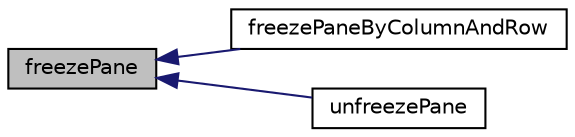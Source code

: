 digraph "freezePane"
{
  edge [fontname="Helvetica",fontsize="10",labelfontname="Helvetica",labelfontsize="10"];
  node [fontname="Helvetica",fontsize="10",shape=record];
  rankdir="LR";
  Node136 [label="freezePane",height=0.2,width=0.4,color="black", fillcolor="grey75", style="filled", fontcolor="black"];
  Node136 -> Node137 [dir="back",color="midnightblue",fontsize="10",style="solid",fontname="Helvetica"];
  Node137 [label="freezePaneByColumnAndRow",height=0.2,width=0.4,color="black", fillcolor="white", style="filled",URL="$class_p_h_p_excel___worksheet.html#addcc3d3494083a30f68edca47339708d"];
  Node136 -> Node138 [dir="back",color="midnightblue",fontsize="10",style="solid",fontname="Helvetica"];
  Node138 [label="unfreezePane",height=0.2,width=0.4,color="black", fillcolor="white", style="filled",URL="$class_p_h_p_excel___worksheet.html#a5b79897f4bc5771eb20d4e114d9708f8"];
}
